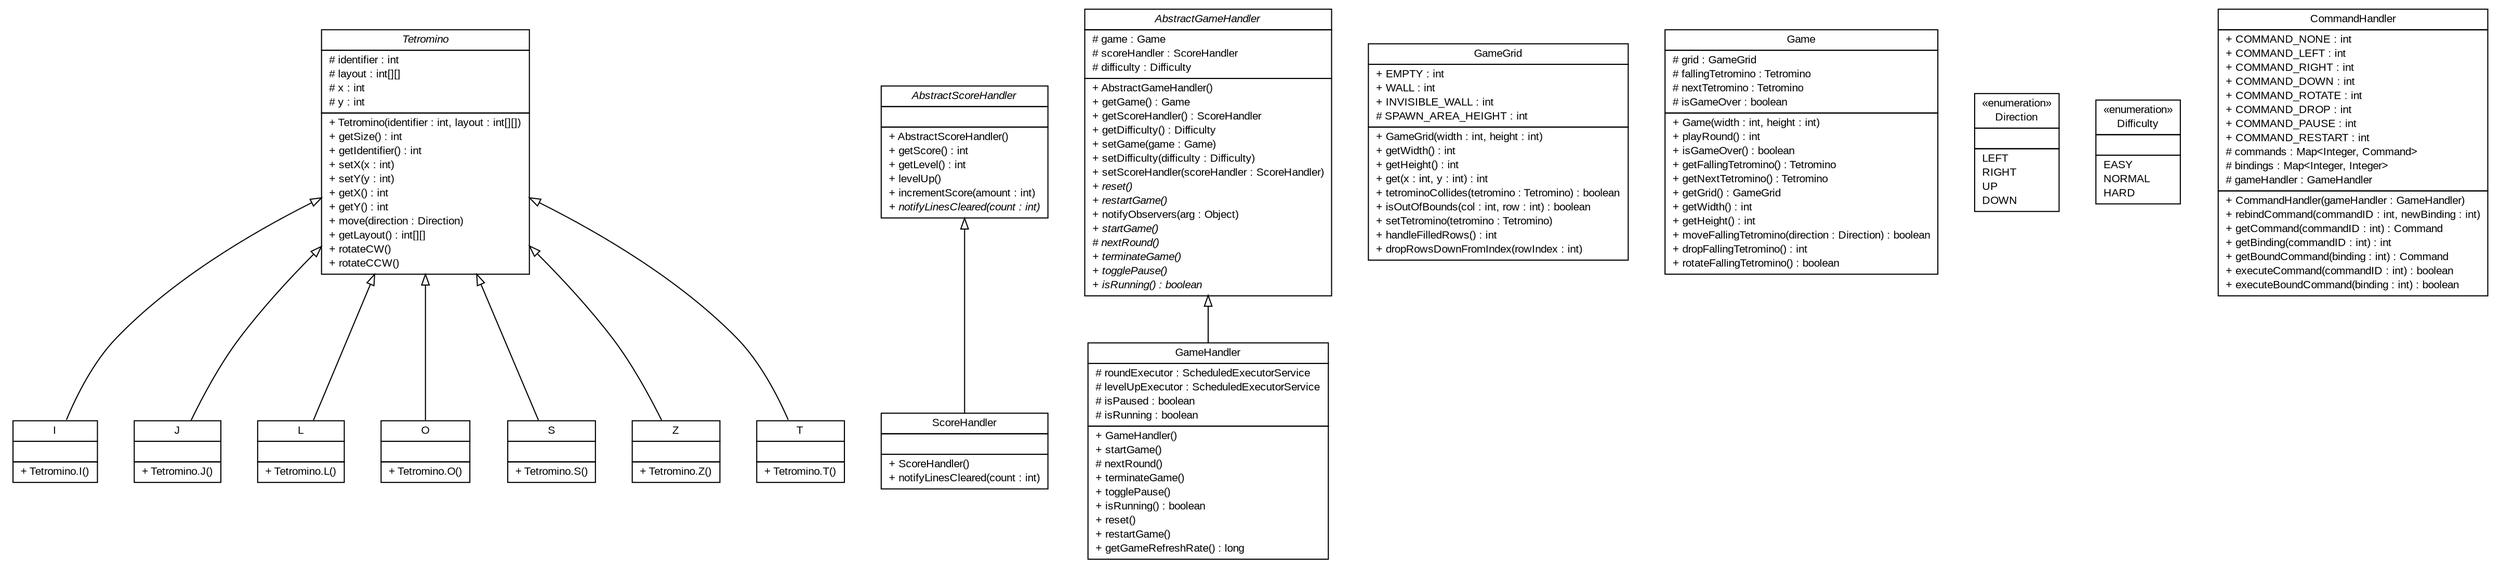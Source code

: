 #!/usr/local/bin/dot
#
# Class diagram 
# Generated by UMLGraph version R5_6 (http://www.umlgraph.org/)
#

digraph G {
	edge [fontname="arial",fontsize=10,labelfontname="arial",labelfontsize=10];
	node [fontname="arial",fontsize=10,shape=plaintext];
	nodesep=0.25;
	ranksep=0.5;
	// com.github.tilastokeskus.matertis.core.Tetromino
	c114 [label=<<table title="com.github.tilastokeskus.matertis.core.Tetromino" border="0" cellborder="1" cellspacing="0" cellpadding="2" port="p" href="./Tetromino.html">
		<tr><td><table border="0" cellspacing="0" cellpadding="1">
<tr><td align="center" balign="center"><font face="arial italic"> Tetromino </font></td></tr>
		</table></td></tr>
		<tr><td><table border="0" cellspacing="0" cellpadding="1">
<tr><td align="left" balign="left"> # identifier : int </td></tr>
<tr><td align="left" balign="left"> # layout : int[][] </td></tr>
<tr><td align="left" balign="left"> # x : int </td></tr>
<tr><td align="left" balign="left"> # y : int </td></tr>
		</table></td></tr>
		<tr><td><table border="0" cellspacing="0" cellpadding="1">
<tr><td align="left" balign="left"> + Tetromino(identifier : int, layout : int[][]) </td></tr>
<tr><td align="left" balign="left"> + getSize() : int </td></tr>
<tr><td align="left" balign="left"> + getIdentifier() : int </td></tr>
<tr><td align="left" balign="left"> + setX(x : int) </td></tr>
<tr><td align="left" balign="left"> + setY(y : int) </td></tr>
<tr><td align="left" balign="left"> + getX() : int </td></tr>
<tr><td align="left" balign="left"> + getY() : int </td></tr>
<tr><td align="left" balign="left"> + move(direction : Direction) </td></tr>
<tr><td align="left" balign="left"> + getLayout() : int[][] </td></tr>
<tr><td align="left" balign="left"> + rotateCW() </td></tr>
<tr><td align="left" balign="left"> + rotateCCW() </td></tr>
		</table></td></tr>
		</table>>, URL="./Tetromino.html", fontname="arial", fontcolor="black", fontsize=10.0];
	// com.github.tilastokeskus.matertis.core.Tetromino.I
	c115 [label=<<table title="com.github.tilastokeskus.matertis.core.Tetromino.I" border="0" cellborder="1" cellspacing="0" cellpadding="2" port="p" href="./Tetromino.I.html">
		<tr><td><table border="0" cellspacing="0" cellpadding="1">
<tr><td align="center" balign="center"> I </td></tr>
		</table></td></tr>
		<tr><td><table border="0" cellspacing="0" cellpadding="1">
<tr><td align="left" balign="left">  </td></tr>
		</table></td></tr>
		<tr><td><table border="0" cellspacing="0" cellpadding="1">
<tr><td align="left" balign="left"> + Tetromino.I() </td></tr>
		</table></td></tr>
		</table>>, URL="./Tetromino.I.html", fontname="arial", fontcolor="black", fontsize=10.0];
	// com.github.tilastokeskus.matertis.core.Tetromino.J
	c116 [label=<<table title="com.github.tilastokeskus.matertis.core.Tetromino.J" border="0" cellborder="1" cellspacing="0" cellpadding="2" port="p" href="./Tetromino.J.html">
		<tr><td><table border="0" cellspacing="0" cellpadding="1">
<tr><td align="center" balign="center"> J </td></tr>
		</table></td></tr>
		<tr><td><table border="0" cellspacing="0" cellpadding="1">
<tr><td align="left" balign="left">  </td></tr>
		</table></td></tr>
		<tr><td><table border="0" cellspacing="0" cellpadding="1">
<tr><td align="left" balign="left"> + Tetromino.J() </td></tr>
		</table></td></tr>
		</table>>, URL="./Tetromino.J.html", fontname="arial", fontcolor="black", fontsize=10.0];
	// com.github.tilastokeskus.matertis.core.Tetromino.L
	c117 [label=<<table title="com.github.tilastokeskus.matertis.core.Tetromino.L" border="0" cellborder="1" cellspacing="0" cellpadding="2" port="p" href="./Tetromino.L.html">
		<tr><td><table border="0" cellspacing="0" cellpadding="1">
<tr><td align="center" balign="center"> L </td></tr>
		</table></td></tr>
		<tr><td><table border="0" cellspacing="0" cellpadding="1">
<tr><td align="left" balign="left">  </td></tr>
		</table></td></tr>
		<tr><td><table border="0" cellspacing="0" cellpadding="1">
<tr><td align="left" balign="left"> + Tetromino.L() </td></tr>
		</table></td></tr>
		</table>>, URL="./Tetromino.L.html", fontname="arial", fontcolor="black", fontsize=10.0];
	// com.github.tilastokeskus.matertis.core.Tetromino.O
	c118 [label=<<table title="com.github.tilastokeskus.matertis.core.Tetromino.O" border="0" cellborder="1" cellspacing="0" cellpadding="2" port="p" href="./Tetromino.O.html">
		<tr><td><table border="0" cellspacing="0" cellpadding="1">
<tr><td align="center" balign="center"> O </td></tr>
		</table></td></tr>
		<tr><td><table border="0" cellspacing="0" cellpadding="1">
<tr><td align="left" balign="left">  </td></tr>
		</table></td></tr>
		<tr><td><table border="0" cellspacing="0" cellpadding="1">
<tr><td align="left" balign="left"> + Tetromino.O() </td></tr>
		</table></td></tr>
		</table>>, URL="./Tetromino.O.html", fontname="arial", fontcolor="black", fontsize=10.0];
	// com.github.tilastokeskus.matertis.core.Tetromino.S
	c119 [label=<<table title="com.github.tilastokeskus.matertis.core.Tetromino.S" border="0" cellborder="1" cellspacing="0" cellpadding="2" port="p" href="./Tetromino.S.html">
		<tr><td><table border="0" cellspacing="0" cellpadding="1">
<tr><td align="center" balign="center"> S </td></tr>
		</table></td></tr>
		<tr><td><table border="0" cellspacing="0" cellpadding="1">
<tr><td align="left" balign="left">  </td></tr>
		</table></td></tr>
		<tr><td><table border="0" cellspacing="0" cellpadding="1">
<tr><td align="left" balign="left"> + Tetromino.S() </td></tr>
		</table></td></tr>
		</table>>, URL="./Tetromino.S.html", fontname="arial", fontcolor="black", fontsize=10.0];
	// com.github.tilastokeskus.matertis.core.Tetromino.Z
	c120 [label=<<table title="com.github.tilastokeskus.matertis.core.Tetromino.Z" border="0" cellborder="1" cellspacing="0" cellpadding="2" port="p" href="./Tetromino.Z.html">
		<tr><td><table border="0" cellspacing="0" cellpadding="1">
<tr><td align="center" balign="center"> Z </td></tr>
		</table></td></tr>
		<tr><td><table border="0" cellspacing="0" cellpadding="1">
<tr><td align="left" balign="left">  </td></tr>
		</table></td></tr>
		<tr><td><table border="0" cellspacing="0" cellpadding="1">
<tr><td align="left" balign="left"> + Tetromino.Z() </td></tr>
		</table></td></tr>
		</table>>, URL="./Tetromino.Z.html", fontname="arial", fontcolor="black", fontsize=10.0];
	// com.github.tilastokeskus.matertis.core.Tetromino.T
	c121 [label=<<table title="com.github.tilastokeskus.matertis.core.Tetromino.T" border="0" cellborder="1" cellspacing="0" cellpadding="2" port="p" href="./Tetromino.T.html">
		<tr><td><table border="0" cellspacing="0" cellpadding="1">
<tr><td align="center" balign="center"> T </td></tr>
		</table></td></tr>
		<tr><td><table border="0" cellspacing="0" cellpadding="1">
<tr><td align="left" balign="left">  </td></tr>
		</table></td></tr>
		<tr><td><table border="0" cellspacing="0" cellpadding="1">
<tr><td align="left" balign="left"> + Tetromino.T() </td></tr>
		</table></td></tr>
		</table>>, URL="./Tetromino.T.html", fontname="arial", fontcolor="black", fontsize=10.0];
	// com.github.tilastokeskus.matertis.core.ScoreHandler
	c122 [label=<<table title="com.github.tilastokeskus.matertis.core.ScoreHandler" border="0" cellborder="1" cellspacing="0" cellpadding="2" port="p" href="./ScoreHandler.html">
		<tr><td><table border="0" cellspacing="0" cellpadding="1">
<tr><td align="center" balign="center"> ScoreHandler </td></tr>
		</table></td></tr>
		<tr><td><table border="0" cellspacing="0" cellpadding="1">
<tr><td align="left" balign="left">  </td></tr>
		</table></td></tr>
		<tr><td><table border="0" cellspacing="0" cellpadding="1">
<tr><td align="left" balign="left"> + ScoreHandler() </td></tr>
<tr><td align="left" balign="left"> + notifyLinesCleared(count : int) </td></tr>
		</table></td></tr>
		</table>>, URL="./ScoreHandler.html", fontname="arial", fontcolor="black", fontsize=10.0];
	// com.github.tilastokeskus.matertis.core.GameHandler
	c123 [label=<<table title="com.github.tilastokeskus.matertis.core.GameHandler" border="0" cellborder="1" cellspacing="0" cellpadding="2" port="p" href="./GameHandler.html">
		<tr><td><table border="0" cellspacing="0" cellpadding="1">
<tr><td align="center" balign="center"> GameHandler </td></tr>
		</table></td></tr>
		<tr><td><table border="0" cellspacing="0" cellpadding="1">
<tr><td align="left" balign="left"> # roundExecutor : ScheduledExecutorService </td></tr>
<tr><td align="left" balign="left"> # levelUpExecutor : ScheduledExecutorService </td></tr>
<tr><td align="left" balign="left"> # isPaused : boolean </td></tr>
<tr><td align="left" balign="left"> # isRunning : boolean </td></tr>
		</table></td></tr>
		<tr><td><table border="0" cellspacing="0" cellpadding="1">
<tr><td align="left" balign="left"> + GameHandler() </td></tr>
<tr><td align="left" balign="left"> + startGame() </td></tr>
<tr><td align="left" balign="left"> # nextRound() </td></tr>
<tr><td align="left" balign="left"> + terminateGame() </td></tr>
<tr><td align="left" balign="left"> + togglePause() </td></tr>
<tr><td align="left" balign="left"> + isRunning() : boolean </td></tr>
<tr><td align="left" balign="left"> + reset() </td></tr>
<tr><td align="left" balign="left"> + restartGame() </td></tr>
<tr><td align="left" balign="left"> + getGameRefreshRate() : long </td></tr>
		</table></td></tr>
		</table>>, URL="./GameHandler.html", fontname="arial", fontcolor="black", fontsize=10.0];
	// com.github.tilastokeskus.matertis.core.GameGrid
	c124 [label=<<table title="com.github.tilastokeskus.matertis.core.GameGrid" border="0" cellborder="1" cellspacing="0" cellpadding="2" port="p" href="./GameGrid.html">
		<tr><td><table border="0" cellspacing="0" cellpadding="1">
<tr><td align="center" balign="center"> GameGrid </td></tr>
		</table></td></tr>
		<tr><td><table border="0" cellspacing="0" cellpadding="1">
<tr><td align="left" balign="left"> + EMPTY : int </td></tr>
<tr><td align="left" balign="left"> + WALL : int </td></tr>
<tr><td align="left" balign="left"> + INVISIBLE_WALL : int </td></tr>
<tr><td align="left" balign="left"> # SPAWN_AREA_HEIGHT : int </td></tr>
		</table></td></tr>
		<tr><td><table border="0" cellspacing="0" cellpadding="1">
<tr><td align="left" balign="left"> + GameGrid(width : int, height : int) </td></tr>
<tr><td align="left" balign="left"> + getWidth() : int </td></tr>
<tr><td align="left" balign="left"> + getHeight() : int </td></tr>
<tr><td align="left" balign="left"> + get(x : int, y : int) : int </td></tr>
<tr><td align="left" balign="left"> + tetrominoCollides(tetromino : Tetromino) : boolean </td></tr>
<tr><td align="left" balign="left"> + isOutOfBounds(col : int, row : int) : boolean </td></tr>
<tr><td align="left" balign="left"> + setTetromino(tetromino : Tetromino) </td></tr>
<tr><td align="left" balign="left"> + handleFilledRows() : int </td></tr>
<tr><td align="left" balign="left"> + dropRowsDownFromIndex(rowIndex : int) </td></tr>
		</table></td></tr>
		</table>>, URL="./GameGrid.html", fontname="arial", fontcolor="black", fontsize=10.0];
	// com.github.tilastokeskus.matertis.core.Game
	c125 [label=<<table title="com.github.tilastokeskus.matertis.core.Game" border="0" cellborder="1" cellspacing="0" cellpadding="2" port="p" href="./Game.html">
		<tr><td><table border="0" cellspacing="0" cellpadding="1">
<tr><td align="center" balign="center"> Game </td></tr>
		</table></td></tr>
		<tr><td><table border="0" cellspacing="0" cellpadding="1">
<tr><td align="left" balign="left"> # grid : GameGrid </td></tr>
<tr><td align="left" balign="left"> # fallingTetromino : Tetromino </td></tr>
<tr><td align="left" balign="left"> # nextTetromino : Tetromino </td></tr>
<tr><td align="left" balign="left"> # isGameOver : boolean </td></tr>
		</table></td></tr>
		<tr><td><table border="0" cellspacing="0" cellpadding="1">
<tr><td align="left" balign="left"> + Game(width : int, height : int) </td></tr>
<tr><td align="left" balign="left"> + playRound() : int </td></tr>
<tr><td align="left" balign="left"> + isGameOver() : boolean </td></tr>
<tr><td align="left" balign="left"> + getFallingTetromino() : Tetromino </td></tr>
<tr><td align="left" balign="left"> + getNextTetromino() : Tetromino </td></tr>
<tr><td align="left" balign="left"> + getGrid() : GameGrid </td></tr>
<tr><td align="left" balign="left"> + getWidth() : int </td></tr>
<tr><td align="left" balign="left"> + getHeight() : int </td></tr>
<tr><td align="left" balign="left"> + moveFallingTetromino(direction : Direction) : boolean </td></tr>
<tr><td align="left" balign="left"> + dropFallingTetromino() : int </td></tr>
<tr><td align="left" balign="left"> + rotateFallingTetromino() : boolean </td></tr>
		</table></td></tr>
		</table>>, URL="./Game.html", fontname="arial", fontcolor="black", fontsize=10.0];
	// com.github.tilastokeskus.matertis.core.Direction
	c126 [label=<<table title="com.github.tilastokeskus.matertis.core.Direction" border="0" cellborder="1" cellspacing="0" cellpadding="2" port="p" href="./Direction.html">
		<tr><td><table border="0" cellspacing="0" cellpadding="1">
<tr><td align="center" balign="center"> &#171;enumeration&#187; </td></tr>
<tr><td align="center" balign="center"> Direction </td></tr>
		</table></td></tr>
		<tr><td><table border="0" cellspacing="0" cellpadding="1">
<tr><td align="left" balign="left">  </td></tr>
		</table></td></tr>
		<tr><td><table border="0" cellspacing="0" cellpadding="1">
<tr><td align="left" balign="left"> LEFT </td></tr>
<tr><td align="left" balign="left"> RIGHT </td></tr>
<tr><td align="left" balign="left"> UP </td></tr>
<tr><td align="left" balign="left"> DOWN </td></tr>
		</table></td></tr>
		</table>>, URL="./Direction.html", fontname="arial", fontcolor="black", fontsize=10.0];
	// com.github.tilastokeskus.matertis.core.Difficulty
	c127 [label=<<table title="com.github.tilastokeskus.matertis.core.Difficulty" border="0" cellborder="1" cellspacing="0" cellpadding="2" port="p" href="./Difficulty.html">
		<tr><td><table border="0" cellspacing="0" cellpadding="1">
<tr><td align="center" balign="center"> &#171;enumeration&#187; </td></tr>
<tr><td align="center" balign="center"> Difficulty </td></tr>
		</table></td></tr>
		<tr><td><table border="0" cellspacing="0" cellpadding="1">
<tr><td align="left" balign="left">  </td></tr>
		</table></td></tr>
		<tr><td><table border="0" cellspacing="0" cellpadding="1">
<tr><td align="left" balign="left"> EASY </td></tr>
<tr><td align="left" balign="left"> NORMAL </td></tr>
<tr><td align="left" balign="left"> HARD </td></tr>
		</table></td></tr>
		</table>>, URL="./Difficulty.html", fontname="arial", fontcolor="black", fontsize=10.0];
	// com.github.tilastokeskus.matertis.core.CommandHandler
	c128 [label=<<table title="com.github.tilastokeskus.matertis.core.CommandHandler" border="0" cellborder="1" cellspacing="0" cellpadding="2" port="p" href="./CommandHandler.html">
		<tr><td><table border="0" cellspacing="0" cellpadding="1">
<tr><td align="center" balign="center"> CommandHandler </td></tr>
		</table></td></tr>
		<tr><td><table border="0" cellspacing="0" cellpadding="1">
<tr><td align="left" balign="left"> + COMMAND_NONE : int </td></tr>
<tr><td align="left" balign="left"> + COMMAND_LEFT : int </td></tr>
<tr><td align="left" balign="left"> + COMMAND_RIGHT : int </td></tr>
<tr><td align="left" balign="left"> + COMMAND_DOWN : int </td></tr>
<tr><td align="left" balign="left"> + COMMAND_ROTATE : int </td></tr>
<tr><td align="left" balign="left"> + COMMAND_DROP : int </td></tr>
<tr><td align="left" balign="left"> + COMMAND_PAUSE : int </td></tr>
<tr><td align="left" balign="left"> + COMMAND_RESTART : int </td></tr>
<tr><td align="left" balign="left"> # commands : Map&lt;Integer, Command&gt; </td></tr>
<tr><td align="left" balign="left"> # bindings : Map&lt;Integer, Integer&gt; </td></tr>
<tr><td align="left" balign="left"> # gameHandler : GameHandler </td></tr>
		</table></td></tr>
		<tr><td><table border="0" cellspacing="0" cellpadding="1">
<tr><td align="left" balign="left"> + CommandHandler(gameHandler : GameHandler) </td></tr>
<tr><td align="left" balign="left"> + rebindCommand(commandID : int, newBinding : int) </td></tr>
<tr><td align="left" balign="left"> + getCommand(commandID : int) : Command </td></tr>
<tr><td align="left" balign="left"> + getBinding(commandID : int) : int </td></tr>
<tr><td align="left" balign="left"> + getBoundCommand(binding : int) : Command </td></tr>
<tr><td align="left" balign="left"> + executeCommand(commandID : int) : boolean </td></tr>
<tr><td align="left" balign="left"> + executeBoundCommand(binding : int) : boolean </td></tr>
		</table></td></tr>
		</table>>, URL="./CommandHandler.html", fontname="arial", fontcolor="black", fontsize=10.0];
	// com.github.tilastokeskus.matertis.core.AbstractScoreHandler
	c129 [label=<<table title="com.github.tilastokeskus.matertis.core.AbstractScoreHandler" border="0" cellborder="1" cellspacing="0" cellpadding="2" port="p" href="./AbstractScoreHandler.html">
		<tr><td><table border="0" cellspacing="0" cellpadding="1">
<tr><td align="center" balign="center"><font face="arial italic"> AbstractScoreHandler </font></td></tr>
		</table></td></tr>
		<tr><td><table border="0" cellspacing="0" cellpadding="1">
<tr><td align="left" balign="left">  </td></tr>
		</table></td></tr>
		<tr><td><table border="0" cellspacing="0" cellpadding="1">
<tr><td align="left" balign="left"> + AbstractScoreHandler() </td></tr>
<tr><td align="left" balign="left"> + getScore() : int </td></tr>
<tr><td align="left" balign="left"> + getLevel() : int </td></tr>
<tr><td align="left" balign="left"> + levelUp() </td></tr>
<tr><td align="left" balign="left"> + incrementScore(amount : int) </td></tr>
<tr><td align="left" balign="left"><font face="arial italic" point-size="10.0"> + notifyLinesCleared(count : int) </font></td></tr>
		</table></td></tr>
		</table>>, URL="./AbstractScoreHandler.html", fontname="arial", fontcolor="black", fontsize=10.0];
	// com.github.tilastokeskus.matertis.core.AbstractGameHandler
	c130 [label=<<table title="com.github.tilastokeskus.matertis.core.AbstractGameHandler" border="0" cellborder="1" cellspacing="0" cellpadding="2" port="p" href="./AbstractGameHandler.html">
		<tr><td><table border="0" cellspacing="0" cellpadding="1">
<tr><td align="center" balign="center"><font face="arial italic"> AbstractGameHandler </font></td></tr>
		</table></td></tr>
		<tr><td><table border="0" cellspacing="0" cellpadding="1">
<tr><td align="left" balign="left"> # game : Game </td></tr>
<tr><td align="left" balign="left"> # scoreHandler : ScoreHandler </td></tr>
<tr><td align="left" balign="left"> # difficulty : Difficulty </td></tr>
		</table></td></tr>
		<tr><td><table border="0" cellspacing="0" cellpadding="1">
<tr><td align="left" balign="left"> + AbstractGameHandler() </td></tr>
<tr><td align="left" balign="left"> + getGame() : Game </td></tr>
<tr><td align="left" balign="left"> + getScoreHandler() : ScoreHandler </td></tr>
<tr><td align="left" balign="left"> + getDifficulty() : Difficulty </td></tr>
<tr><td align="left" balign="left"> + setGame(game : Game) </td></tr>
<tr><td align="left" balign="left"> + setDifficulty(difficulty : Difficulty) </td></tr>
<tr><td align="left" balign="left"> + setScoreHandler(scoreHandler : ScoreHandler) </td></tr>
<tr><td align="left" balign="left"><font face="arial italic" point-size="10.0"> + reset() </font></td></tr>
<tr><td align="left" balign="left"><font face="arial italic" point-size="10.0"> + restartGame() </font></td></tr>
<tr><td align="left" balign="left"> + notifyObservers(arg : Object) </td></tr>
<tr><td align="left" balign="left"><font face="arial italic" point-size="10.0"> + startGame() </font></td></tr>
<tr><td align="left" balign="left"><font face="arial italic" point-size="10.0"> # nextRound() </font></td></tr>
<tr><td align="left" balign="left"><font face="arial italic" point-size="10.0"> + terminateGame() </font></td></tr>
<tr><td align="left" balign="left"><font face="arial italic" point-size="10.0"> + togglePause() </font></td></tr>
<tr><td align="left" balign="left"><font face="arial italic" point-size="10.0"> + isRunning() : boolean </font></td></tr>
		</table></td></tr>
		</table>>, URL="./AbstractGameHandler.html", fontname="arial", fontcolor="black", fontsize=10.0];
	//com.github.tilastokeskus.matertis.core.Tetromino.I extends com.github.tilastokeskus.matertis.core.Tetromino
	c114:p -> c115:p [dir=back,arrowtail=empty];
	//com.github.tilastokeskus.matertis.core.Tetromino.J extends com.github.tilastokeskus.matertis.core.Tetromino
	c114:p -> c116:p [dir=back,arrowtail=empty];
	//com.github.tilastokeskus.matertis.core.Tetromino.L extends com.github.tilastokeskus.matertis.core.Tetromino
	c114:p -> c117:p [dir=back,arrowtail=empty];
	//com.github.tilastokeskus.matertis.core.Tetromino.O extends com.github.tilastokeskus.matertis.core.Tetromino
	c114:p -> c118:p [dir=back,arrowtail=empty];
	//com.github.tilastokeskus.matertis.core.Tetromino.S extends com.github.tilastokeskus.matertis.core.Tetromino
	c114:p -> c119:p [dir=back,arrowtail=empty];
	//com.github.tilastokeskus.matertis.core.Tetromino.Z extends com.github.tilastokeskus.matertis.core.Tetromino
	c114:p -> c120:p [dir=back,arrowtail=empty];
	//com.github.tilastokeskus.matertis.core.Tetromino.T extends com.github.tilastokeskus.matertis.core.Tetromino
	c114:p -> c121:p [dir=back,arrowtail=empty];
	//com.github.tilastokeskus.matertis.core.ScoreHandler extends com.github.tilastokeskus.matertis.core.AbstractScoreHandler
	c129:p -> c122:p [dir=back,arrowtail=empty];
	//com.github.tilastokeskus.matertis.core.GameHandler extends com.github.tilastokeskus.matertis.core.AbstractGameHandler
	c130:p -> c123:p [dir=back,arrowtail=empty];
}

